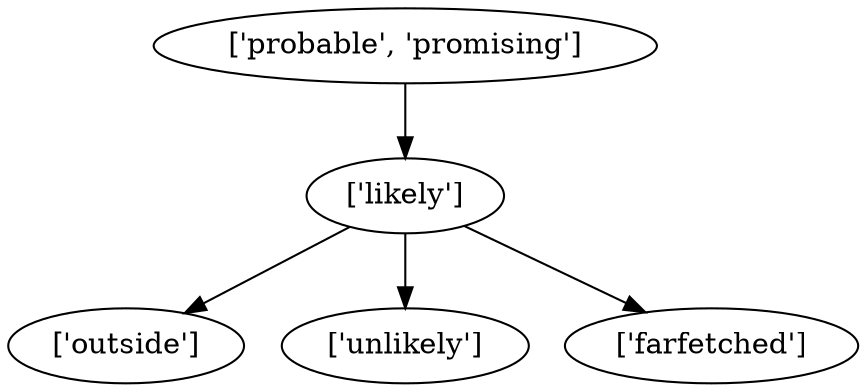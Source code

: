 strict digraph  {
	"['probable', 'promising']" -> "['likely']";
	"['likely']" -> "['outside']";
	"['likely']" -> "['unlikely']";
	"['likely']" -> "['farfetched']";
}
